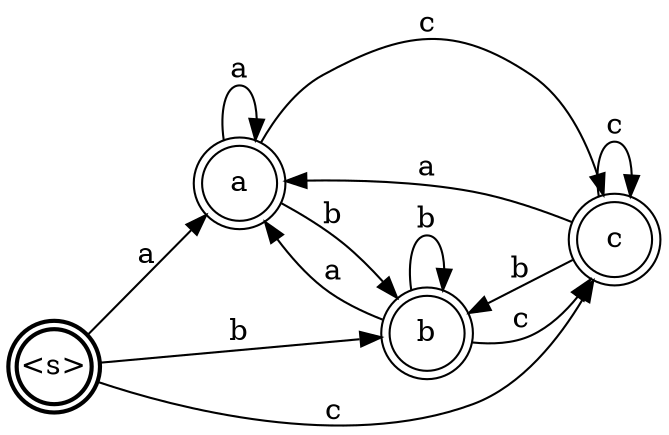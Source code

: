 digraph FST {
  margin = 0;
  rankdir = LR;
  label = "";
  center = 1;
  ranksep = "0.5";
  nodesep = "0.35";
  0 [label = "<s>", shape = doublecircle, penwidth = 2.0, fontsize = 14, height = 0.5, fixedsize = True];
  0 -> 1 [label = "a", fontsize = 14];
  0 -> 2 [label = "b", fontsize = 14];
  0 -> 3 [label = "c", fontsize = 14];
  1 [label = "a", shape = doublecircle, penwidth = 1.0, fontsize = 14, height = 0.5, fixedsize = True];
  1 -> 1 [label = "a", fontsize = 14];
  1 -> 2 [label = "b", fontsize = 14];
  1 -> 3 [label = "c", fontsize = 14];
  2 [label = "b", shape = doublecircle, penwidth = 1.0, fontsize = 14, height = 0.5, fixedsize = True];
  2 -> 1 [label = "a", fontsize = 14];
  2 -> 2 [label = "b", fontsize = 14];
  2 -> 3 [label = "c", fontsize = 14];
  3 [label = "c", shape = doublecircle, penwidth = 1.0, fontsize = 14, height = 0.5, fixedsize = True];
  3 -> 1 [label = "a", fontsize = 14];
  3 -> 2 [label = "b", fontsize = 14];
  3 -> 3 [label = "c", fontsize = 14];
}
